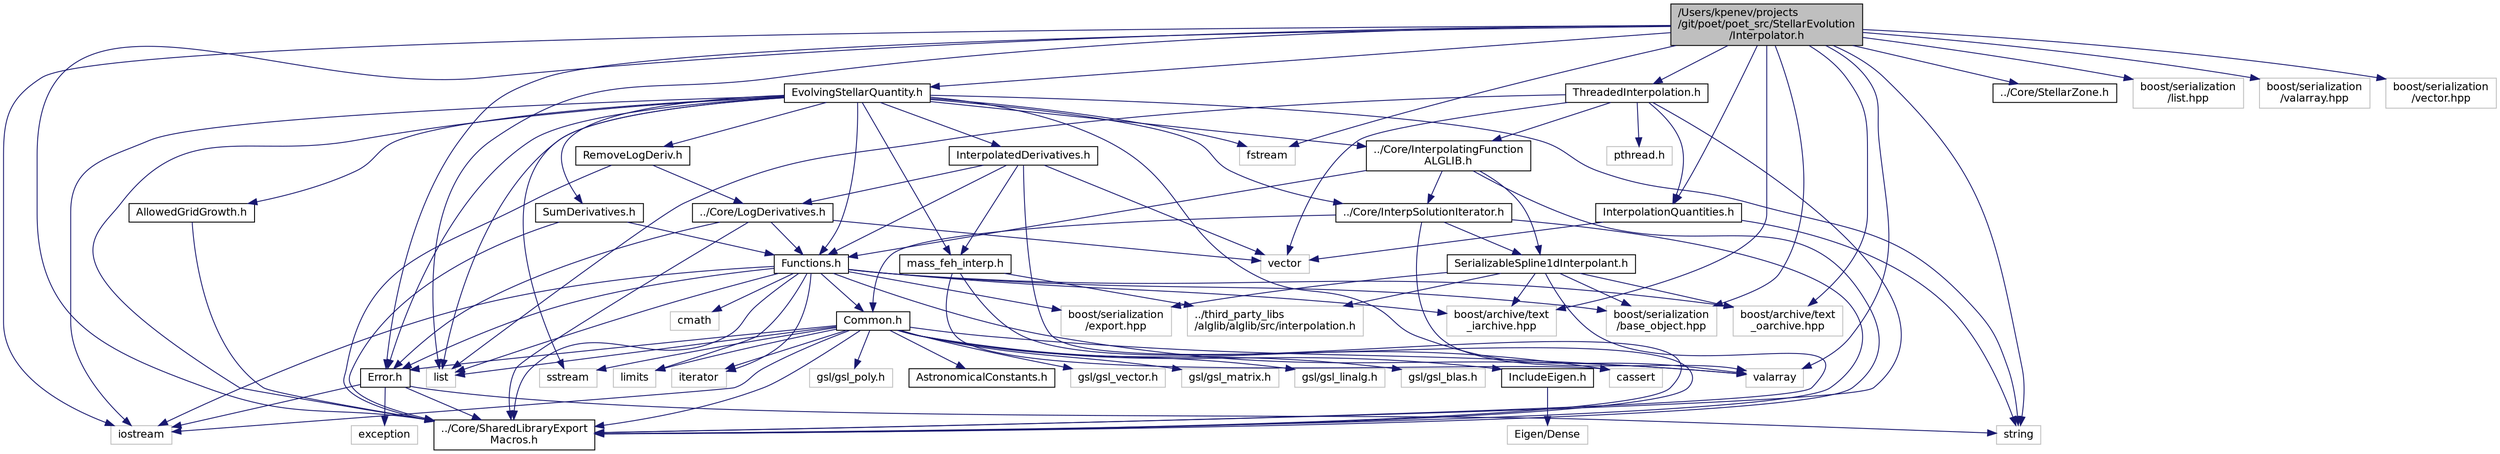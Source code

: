 digraph "/Users/kpenev/projects/git/poet/poet_src/StellarEvolution/Interpolator.h"
{
 // INTERACTIVE_SVG=YES
  edge [fontname="Helvetica",fontsize="12",labelfontname="Helvetica",labelfontsize="12"];
  node [fontname="Helvetica",fontsize="12",shape=record];
  Node0 [label="/Users/kpenev/projects\l/git/poet/poet_src/StellarEvolution\l/Interpolator.h",height=0.2,width=0.4,color="black", fillcolor="grey75", style="filled", fontcolor="black"];
  Node0 -> Node1 [color="midnightblue",fontsize="12",style="solid",fontname="Helvetica"];
  Node1 [label="../Core/SharedLibraryExport\lMacros.h",height=0.2,width=0.4,color="black", fillcolor="white", style="filled",URL="$SharedLibraryExportMacros_8h_source.html"];
  Node0 -> Node2 [color="midnightblue",fontsize="12",style="solid",fontname="Helvetica"];
  Node2 [label="EvolvingStellarQuantity.h",height=0.2,width=0.4,color="black", fillcolor="white", style="filled",URL="$EvolvingStellarQuantity_8h.html",tooltip="Declares a class implementing the intepolation of a single stellar quantity from stellar evolution tr..."];
  Node2 -> Node1 [color="midnightblue",fontsize="12",style="solid",fontname="Helvetica"];
  Node2 -> Node3 [color="midnightblue",fontsize="12",style="solid",fontname="Helvetica"];
  Node3 [label="AllowedGridGrowth.h",height=0.2,width=0.4,color="black", fillcolor="white", style="filled",URL="$AllowedGridGrowth_8h.html",tooltip="Declares & defines a class describing how the mass-[Fe/H] interpolation grid is allowed to grow..."];
  Node3 -> Node1 [color="midnightblue",fontsize="12",style="solid",fontname="Helvetica"];
  Node2 -> Node4 [color="midnightblue",fontsize="12",style="solid",fontname="Helvetica"];
  Node4 [label="RemoveLogDeriv.h",height=0.2,width=0.4,color="black", fillcolor="white", style="filled",URL="$RemoveLogDeriv_8h.html",tooltip="Declares a class to switch from logarithmic to linear derivative. "];
  Node4 -> Node1 [color="midnightblue",fontsize="12",style="solid",fontname="Helvetica"];
  Node4 -> Node5 [color="midnightblue",fontsize="12",style="solid",fontname="Helvetica"];
  Node5 [label="../Core/LogDerivatives.h",height=0.2,width=0.4,color="black", fillcolor="white", style="filled",URL="$LogDerivatives_8h.html",tooltip="Declares a class for differentiating functions of log(arg) w.r.t. arg. "];
  Node5 -> Node1 [color="midnightblue",fontsize="12",style="solid",fontname="Helvetica"];
  Node5 -> Node6 [color="midnightblue",fontsize="12",style="solid",fontname="Helvetica"];
  Node6 [label="Functions.h",height=0.2,width=0.4,color="black", fillcolor="white", style="filled",URL="$Functions_8h.html",tooltip="A hierarchy of classes representing functions. "];
  Node6 -> Node1 [color="midnightblue",fontsize="12",style="solid",fontname="Helvetica"];
  Node6 -> Node7 [color="midnightblue",fontsize="12",style="solid",fontname="Helvetica"];
  Node7 [label="Common.h",height=0.2,width=0.4,color="black", fillcolor="white", style="filled",URL="$Core_2Common_8h.html",tooltip="Declaration of some general purpose utilities. "];
  Node7 -> Node8 [color="midnightblue",fontsize="12",style="solid",fontname="Helvetica"];
  Node8 [label="list",height=0.2,width=0.4,color="grey75", fillcolor="white", style="filled"];
  Node7 -> Node9 [color="midnightblue",fontsize="12",style="solid",fontname="Helvetica"];
  Node9 [label="valarray",height=0.2,width=0.4,color="grey75", fillcolor="white", style="filled"];
  Node7 -> Node10 [color="midnightblue",fontsize="12",style="solid",fontname="Helvetica"];
  Node10 [label="limits",height=0.2,width=0.4,color="grey75", fillcolor="white", style="filled"];
  Node7 -> Node11 [color="midnightblue",fontsize="12",style="solid",fontname="Helvetica"];
  Node11 [label="sstream",height=0.2,width=0.4,color="grey75", fillcolor="white", style="filled"];
  Node7 -> Node12 [color="midnightblue",fontsize="12",style="solid",fontname="Helvetica"];
  Node12 [label="iostream",height=0.2,width=0.4,color="grey75", fillcolor="white", style="filled"];
  Node7 -> Node13 [color="midnightblue",fontsize="12",style="solid",fontname="Helvetica"];
  Node13 [label="iterator",height=0.2,width=0.4,color="grey75", fillcolor="white", style="filled"];
  Node7 -> Node14 [color="midnightblue",fontsize="12",style="solid",fontname="Helvetica"];
  Node14 [label="gsl/gsl_vector.h",height=0.2,width=0.4,color="grey75", fillcolor="white", style="filled"];
  Node7 -> Node15 [color="midnightblue",fontsize="12",style="solid",fontname="Helvetica"];
  Node15 [label="gsl/gsl_matrix.h",height=0.2,width=0.4,color="grey75", fillcolor="white", style="filled"];
  Node7 -> Node16 [color="midnightblue",fontsize="12",style="solid",fontname="Helvetica"];
  Node16 [label="gsl/gsl_linalg.h",height=0.2,width=0.4,color="grey75", fillcolor="white", style="filled"];
  Node7 -> Node17 [color="midnightblue",fontsize="12",style="solid",fontname="Helvetica"];
  Node17 [label="gsl/gsl_blas.h",height=0.2,width=0.4,color="grey75", fillcolor="white", style="filled"];
  Node7 -> Node18 [color="midnightblue",fontsize="12",style="solid",fontname="Helvetica"];
  Node18 [label="gsl/gsl_poly.h",height=0.2,width=0.4,color="grey75", fillcolor="white", style="filled"];
  Node7 -> Node19 [color="midnightblue",fontsize="12",style="solid",fontname="Helvetica"];
  Node19 [label="cassert",height=0.2,width=0.4,color="grey75", fillcolor="white", style="filled"];
  Node7 -> Node1 [color="midnightblue",fontsize="12",style="solid",fontname="Helvetica"];
  Node7 -> Node20 [color="midnightblue",fontsize="12",style="solid",fontname="Helvetica"];
  Node20 [label="Error.h",height=0.2,width=0.4,color="black", fillcolor="white", style="filled",URL="$Error_8h.html",tooltip="Defines the exception hierarchy used by this code. "];
  Node20 -> Node1 [color="midnightblue",fontsize="12",style="solid",fontname="Helvetica"];
  Node20 -> Node12 [color="midnightblue",fontsize="12",style="solid",fontname="Helvetica"];
  Node20 -> Node21 [color="midnightblue",fontsize="12",style="solid",fontname="Helvetica"];
  Node21 [label="exception",height=0.2,width=0.4,color="grey75", fillcolor="white", style="filled"];
  Node20 -> Node22 [color="midnightblue",fontsize="12",style="solid",fontname="Helvetica"];
  Node22 [label="string",height=0.2,width=0.4,color="grey75", fillcolor="white", style="filled"];
  Node7 -> Node23 [color="midnightblue",fontsize="12",style="solid",fontname="Helvetica"];
  Node23 [label="AstronomicalConstants.h",height=0.2,width=0.4,color="black", fillcolor="white", style="filled",URL="$AstronomicalConstants_8h.html",tooltip="Defines various astronomical constants. "];
  Node7 -> Node24 [color="midnightblue",fontsize="12",style="solid",fontname="Helvetica"];
  Node24 [label="IncludeEigen.h",height=0.2,width=0.4,color="black", fillcolor="white", style="filled",URL="$IncludeEigen_8h_source.html"];
  Node24 -> Node25 [color="midnightblue",fontsize="12",style="solid",fontname="Helvetica"];
  Node25 [label="Eigen/Dense",height=0.2,width=0.4,color="grey75", fillcolor="white", style="filled"];
  Node6 -> Node20 [color="midnightblue",fontsize="12",style="solid",fontname="Helvetica"];
  Node6 -> Node26 [color="midnightblue",fontsize="12",style="solid",fontname="Helvetica"];
  Node26 [label="cmath",height=0.2,width=0.4,color="grey75", fillcolor="white", style="filled"];
  Node6 -> Node10 [color="midnightblue",fontsize="12",style="solid",fontname="Helvetica"];
  Node6 -> Node9 [color="midnightblue",fontsize="12",style="solid",fontname="Helvetica"];
  Node6 -> Node8 [color="midnightblue",fontsize="12",style="solid",fontname="Helvetica"];
  Node6 -> Node13 [color="midnightblue",fontsize="12",style="solid",fontname="Helvetica"];
  Node6 -> Node12 [color="midnightblue",fontsize="12",style="solid",fontname="Helvetica"];
  Node6 -> Node27 [color="midnightblue",fontsize="12",style="solid",fontname="Helvetica"];
  Node27 [label="boost/serialization\l/base_object.hpp",height=0.2,width=0.4,color="grey75", fillcolor="white", style="filled"];
  Node6 -> Node28 [color="midnightblue",fontsize="12",style="solid",fontname="Helvetica"];
  Node28 [label="boost/archive/text\l_oarchive.hpp",height=0.2,width=0.4,color="grey75", fillcolor="white", style="filled"];
  Node6 -> Node29 [color="midnightblue",fontsize="12",style="solid",fontname="Helvetica"];
  Node29 [label="boost/archive/text\l_iarchive.hpp",height=0.2,width=0.4,color="grey75", fillcolor="white", style="filled"];
  Node6 -> Node30 [color="midnightblue",fontsize="12",style="solid",fontname="Helvetica"];
  Node30 [label="boost/serialization\l/export.hpp",height=0.2,width=0.4,color="grey75", fillcolor="white", style="filled"];
  Node5 -> Node20 [color="midnightblue",fontsize="12",style="solid",fontname="Helvetica"];
  Node5 -> Node31 [color="midnightblue",fontsize="12",style="solid",fontname="Helvetica"];
  Node31 [label="vector",height=0.2,width=0.4,color="grey75", fillcolor="white", style="filled"];
  Node2 -> Node32 [color="midnightblue",fontsize="12",style="solid",fontname="Helvetica"];
  Node32 [label="SumDerivatives.h",height=0.2,width=0.4,color="black", fillcolor="white", style="filled",URL="$SumDerivatives_8h.html",tooltip="Declares & defines a class for the derivative of a quantity which is the sum of two other quantities..."];
  Node32 -> Node1 [color="midnightblue",fontsize="12",style="solid",fontname="Helvetica"];
  Node32 -> Node6 [color="midnightblue",fontsize="12",style="solid",fontname="Helvetica"];
  Node2 -> Node33 [color="midnightblue",fontsize="12",style="solid",fontname="Helvetica"];
  Node33 [label="InterpolatedDerivatives.h",height=0.2,width=0.4,color="black", fillcolor="white", style="filled",URL="$InterpolatedDerivatives_8h_source.html"];
  Node33 -> Node1 [color="midnightblue",fontsize="12",style="solid",fontname="Helvetica"];
  Node33 -> Node34 [color="midnightblue",fontsize="12",style="solid",fontname="Helvetica"];
  Node34 [label="mass_feh_interp.h",height=0.2,width=0.4,color="black", fillcolor="white", style="filled",URL="$mass__feh__interp_8h.html",tooltip="Define a single function performing mass-[Fe/H] interpolations. "];
  Node34 -> Node1 [color="midnightblue",fontsize="12",style="solid",fontname="Helvetica"];
  Node34 -> Node35 [color="midnightblue",fontsize="12",style="solid",fontname="Helvetica"];
  Node35 [label="../third_party_libs\l/alglib/alglib/src/interpolation.h",height=0.2,width=0.4,color="grey75", fillcolor="white", style="filled"];
  Node34 -> Node19 [color="midnightblue",fontsize="12",style="solid",fontname="Helvetica"];
  Node33 -> Node5 [color="midnightblue",fontsize="12",style="solid",fontname="Helvetica"];
  Node33 -> Node6 [color="midnightblue",fontsize="12",style="solid",fontname="Helvetica"];
  Node33 -> Node31 [color="midnightblue",fontsize="12",style="solid",fontname="Helvetica"];
  Node2 -> Node34 [color="midnightblue",fontsize="12",style="solid",fontname="Helvetica"];
  Node2 -> Node6 [color="midnightblue",fontsize="12",style="solid",fontname="Helvetica"];
  Node2 -> Node36 [color="midnightblue",fontsize="12",style="solid",fontname="Helvetica"];
  Node36 [label="../Core/InterpSolutionIterator.h",height=0.2,width=0.4,color="black", fillcolor="white", style="filled",URL="$InterpSolutionIterator_8h_source.html"];
  Node36 -> Node1 [color="midnightblue",fontsize="12",style="solid",fontname="Helvetica"];
  Node36 -> Node37 [color="midnightblue",fontsize="12",style="solid",fontname="Helvetica"];
  Node37 [label="SerializableSpline1dInterpolant.h",height=0.2,width=0.4,color="black", fillcolor="white", style="filled",URL="$SerializableSpline1dInterpolant_8h_source.html"];
  Node37 -> Node1 [color="midnightblue",fontsize="12",style="solid",fontname="Helvetica"];
  Node37 -> Node35 [color="midnightblue",fontsize="12",style="solid",fontname="Helvetica"];
  Node37 -> Node27 [color="midnightblue",fontsize="12",style="solid",fontname="Helvetica"];
  Node37 -> Node28 [color="midnightblue",fontsize="12",style="solid",fontname="Helvetica"];
  Node37 -> Node29 [color="midnightblue",fontsize="12",style="solid",fontname="Helvetica"];
  Node37 -> Node30 [color="midnightblue",fontsize="12",style="solid",fontname="Helvetica"];
  Node36 -> Node7 [color="midnightblue",fontsize="12",style="solid",fontname="Helvetica"];
  Node36 -> Node9 [color="midnightblue",fontsize="12",style="solid",fontname="Helvetica"];
  Node2 -> Node38 [color="midnightblue",fontsize="12",style="solid",fontname="Helvetica"];
  Node38 [label="../Core/InterpolatingFunction\lALGLIB.h",height=0.2,width=0.4,color="black", fillcolor="white", style="filled",URL="$InterpolatingFunctionALGLIB_8h_source.html"];
  Node38 -> Node1 [color="midnightblue",fontsize="12",style="solid",fontname="Helvetica"];
  Node38 -> Node6 [color="midnightblue",fontsize="12",style="solid",fontname="Helvetica"];
  Node38 -> Node37 [color="midnightblue",fontsize="12",style="solid",fontname="Helvetica"];
  Node38 -> Node36 [color="midnightblue",fontsize="12",style="solid",fontname="Helvetica"];
  Node2 -> Node20 [color="midnightblue",fontsize="12",style="solid",fontname="Helvetica"];
  Node2 -> Node9 [color="midnightblue",fontsize="12",style="solid",fontname="Helvetica"];
  Node2 -> Node8 [color="midnightblue",fontsize="12",style="solid",fontname="Helvetica"];
  Node2 -> Node22 [color="midnightblue",fontsize="12",style="solid",fontname="Helvetica"];
  Node2 -> Node12 [color="midnightblue",fontsize="12",style="solid",fontname="Helvetica"];
  Node2 -> Node39 [color="midnightblue",fontsize="12",style="solid",fontname="Helvetica"];
  Node39 [label="fstream",height=0.2,width=0.4,color="grey75", fillcolor="white", style="filled"];
  Node2 -> Node11 [color="midnightblue",fontsize="12",style="solid",fontname="Helvetica"];
  Node0 -> Node40 [color="midnightblue",fontsize="12",style="solid",fontname="Helvetica"];
  Node40 [label="InterpolationQuantities.h",height=0.2,width=0.4,color="black", fillcolor="white", style="filled",URL="$InterpolationQuantities_8h.html",tooltip="Defines constant to serve as identifier of the various quantities handled by the stellar evolution in..."];
  Node40 -> Node31 [color="midnightblue",fontsize="12",style="solid",fontname="Helvetica"];
  Node40 -> Node22 [color="midnightblue",fontsize="12",style="solid",fontname="Helvetica"];
  Node0 -> Node41 [color="midnightblue",fontsize="12",style="solid",fontname="Helvetica"];
  Node41 [label="ThreadedInterpolation.h",height=0.2,width=0.4,color="black", fillcolor="white", style="filled",URL="$ThreadedInterpolation_8h.html",tooltip="Declaration of a class that handles multithreaded stellar evolution interpolation. "];
  Node41 -> Node1 [color="midnightblue",fontsize="12",style="solid",fontname="Helvetica"];
  Node41 -> Node40 [color="midnightblue",fontsize="12",style="solid",fontname="Helvetica"];
  Node41 -> Node38 [color="midnightblue",fontsize="12",style="solid",fontname="Helvetica"];
  Node41 -> Node42 [color="midnightblue",fontsize="12",style="solid",fontname="Helvetica"];
  Node42 [label="pthread.h",height=0.2,width=0.4,color="grey75", fillcolor="white", style="filled"];
  Node41 -> Node31 [color="midnightblue",fontsize="12",style="solid",fontname="Helvetica"];
  Node41 -> Node8 [color="midnightblue",fontsize="12",style="solid",fontname="Helvetica"];
  Node0 -> Node43 [color="midnightblue",fontsize="12",style="solid",fontname="Helvetica"];
  Node43 [label="../Core/StellarZone.h",height=0.2,width=0.4,color="black", fillcolor="white", style="filled",URL="$StellarZone_8h.html",tooltip="Defines tags for the stellar zone. "];
  Node0 -> Node20 [color="midnightblue",fontsize="12",style="solid",fontname="Helvetica"];
  Node0 -> Node9 [color="midnightblue",fontsize="12",style="solid",fontname="Helvetica"];
  Node0 -> Node8 [color="midnightblue",fontsize="12",style="solid",fontname="Helvetica"];
  Node0 -> Node22 [color="midnightblue",fontsize="12",style="solid",fontname="Helvetica"];
  Node0 -> Node12 [color="midnightblue",fontsize="12",style="solid",fontname="Helvetica"];
  Node0 -> Node39 [color="midnightblue",fontsize="12",style="solid",fontname="Helvetica"];
  Node0 -> Node28 [color="midnightblue",fontsize="12",style="solid",fontname="Helvetica"];
  Node0 -> Node29 [color="midnightblue",fontsize="12",style="solid",fontname="Helvetica"];
  Node0 -> Node27 [color="midnightblue",fontsize="12",style="solid",fontname="Helvetica"];
  Node0 -> Node44 [color="midnightblue",fontsize="12",style="solid",fontname="Helvetica"];
  Node44 [label="boost/serialization\l/list.hpp",height=0.2,width=0.4,color="grey75", fillcolor="white", style="filled"];
  Node0 -> Node45 [color="midnightblue",fontsize="12",style="solid",fontname="Helvetica"];
  Node45 [label="boost/serialization\l/valarray.hpp",height=0.2,width=0.4,color="grey75", fillcolor="white", style="filled"];
  Node0 -> Node46 [color="midnightblue",fontsize="12",style="solid",fontname="Helvetica"];
  Node46 [label="boost/serialization\l/vector.hpp",height=0.2,width=0.4,color="grey75", fillcolor="white", style="filled"];
}

